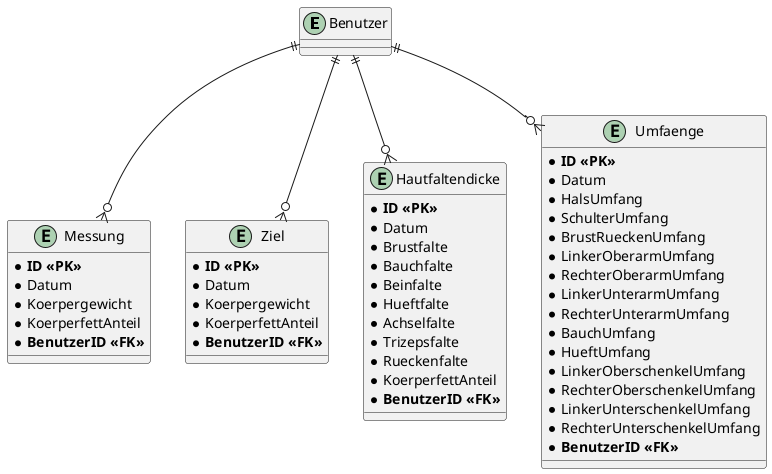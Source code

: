 @startuml
entity Benutzer

entity Messung
{
    * **ID <<PK>>**
    * Datum
    * Koerpergewicht
    * KoerperfettAnteil
    * **BenutzerID <<FK>>**
}

entity Ziel
{
    * **ID <<PK>>**
    * Datum
    * Koerpergewicht
    * KoerperfettAnteil
    * **BenutzerID <<FK>>**
}

entity Hautfaltendicke
{
    * **ID <<PK>>**
    * Datum
    * Brustfalte
    * Bauchfalte
    * Beinfalte
    * Hueftfalte
    * Achselfalte
    * Trizepsfalte
    * Rueckenfalte
    * KoerperfettAnteil
    * **BenutzerID <<FK>>**
}

entity Umfaenge
{
    * **ID <<PK>>**
    * Datum
    * HalsUmfang
    * SchulterUmfang
    * BrustRueckenUmfang
    * LinkerOberarmUmfang
    * RechterOberarmUmfang
    * LinkerUnterarmUmfang
    * RechterUnterarmUmfang
    * BauchUmfang
    * HueftUmfang
    * LinkerOberschenkelUmfang
    * RechterOberschenkelUmfang
    * LinkerUnterschenkelUmfang
    * RechterUnterschenkelUmfang
    * **BenutzerID <<FK>>**
}

Benutzer ||--o{ Messung
Benutzer ||--o{ Ziel
Benutzer ||--o{ Hautfaltendicke
Benutzer ||--o{ Umfaenge
@enduml
